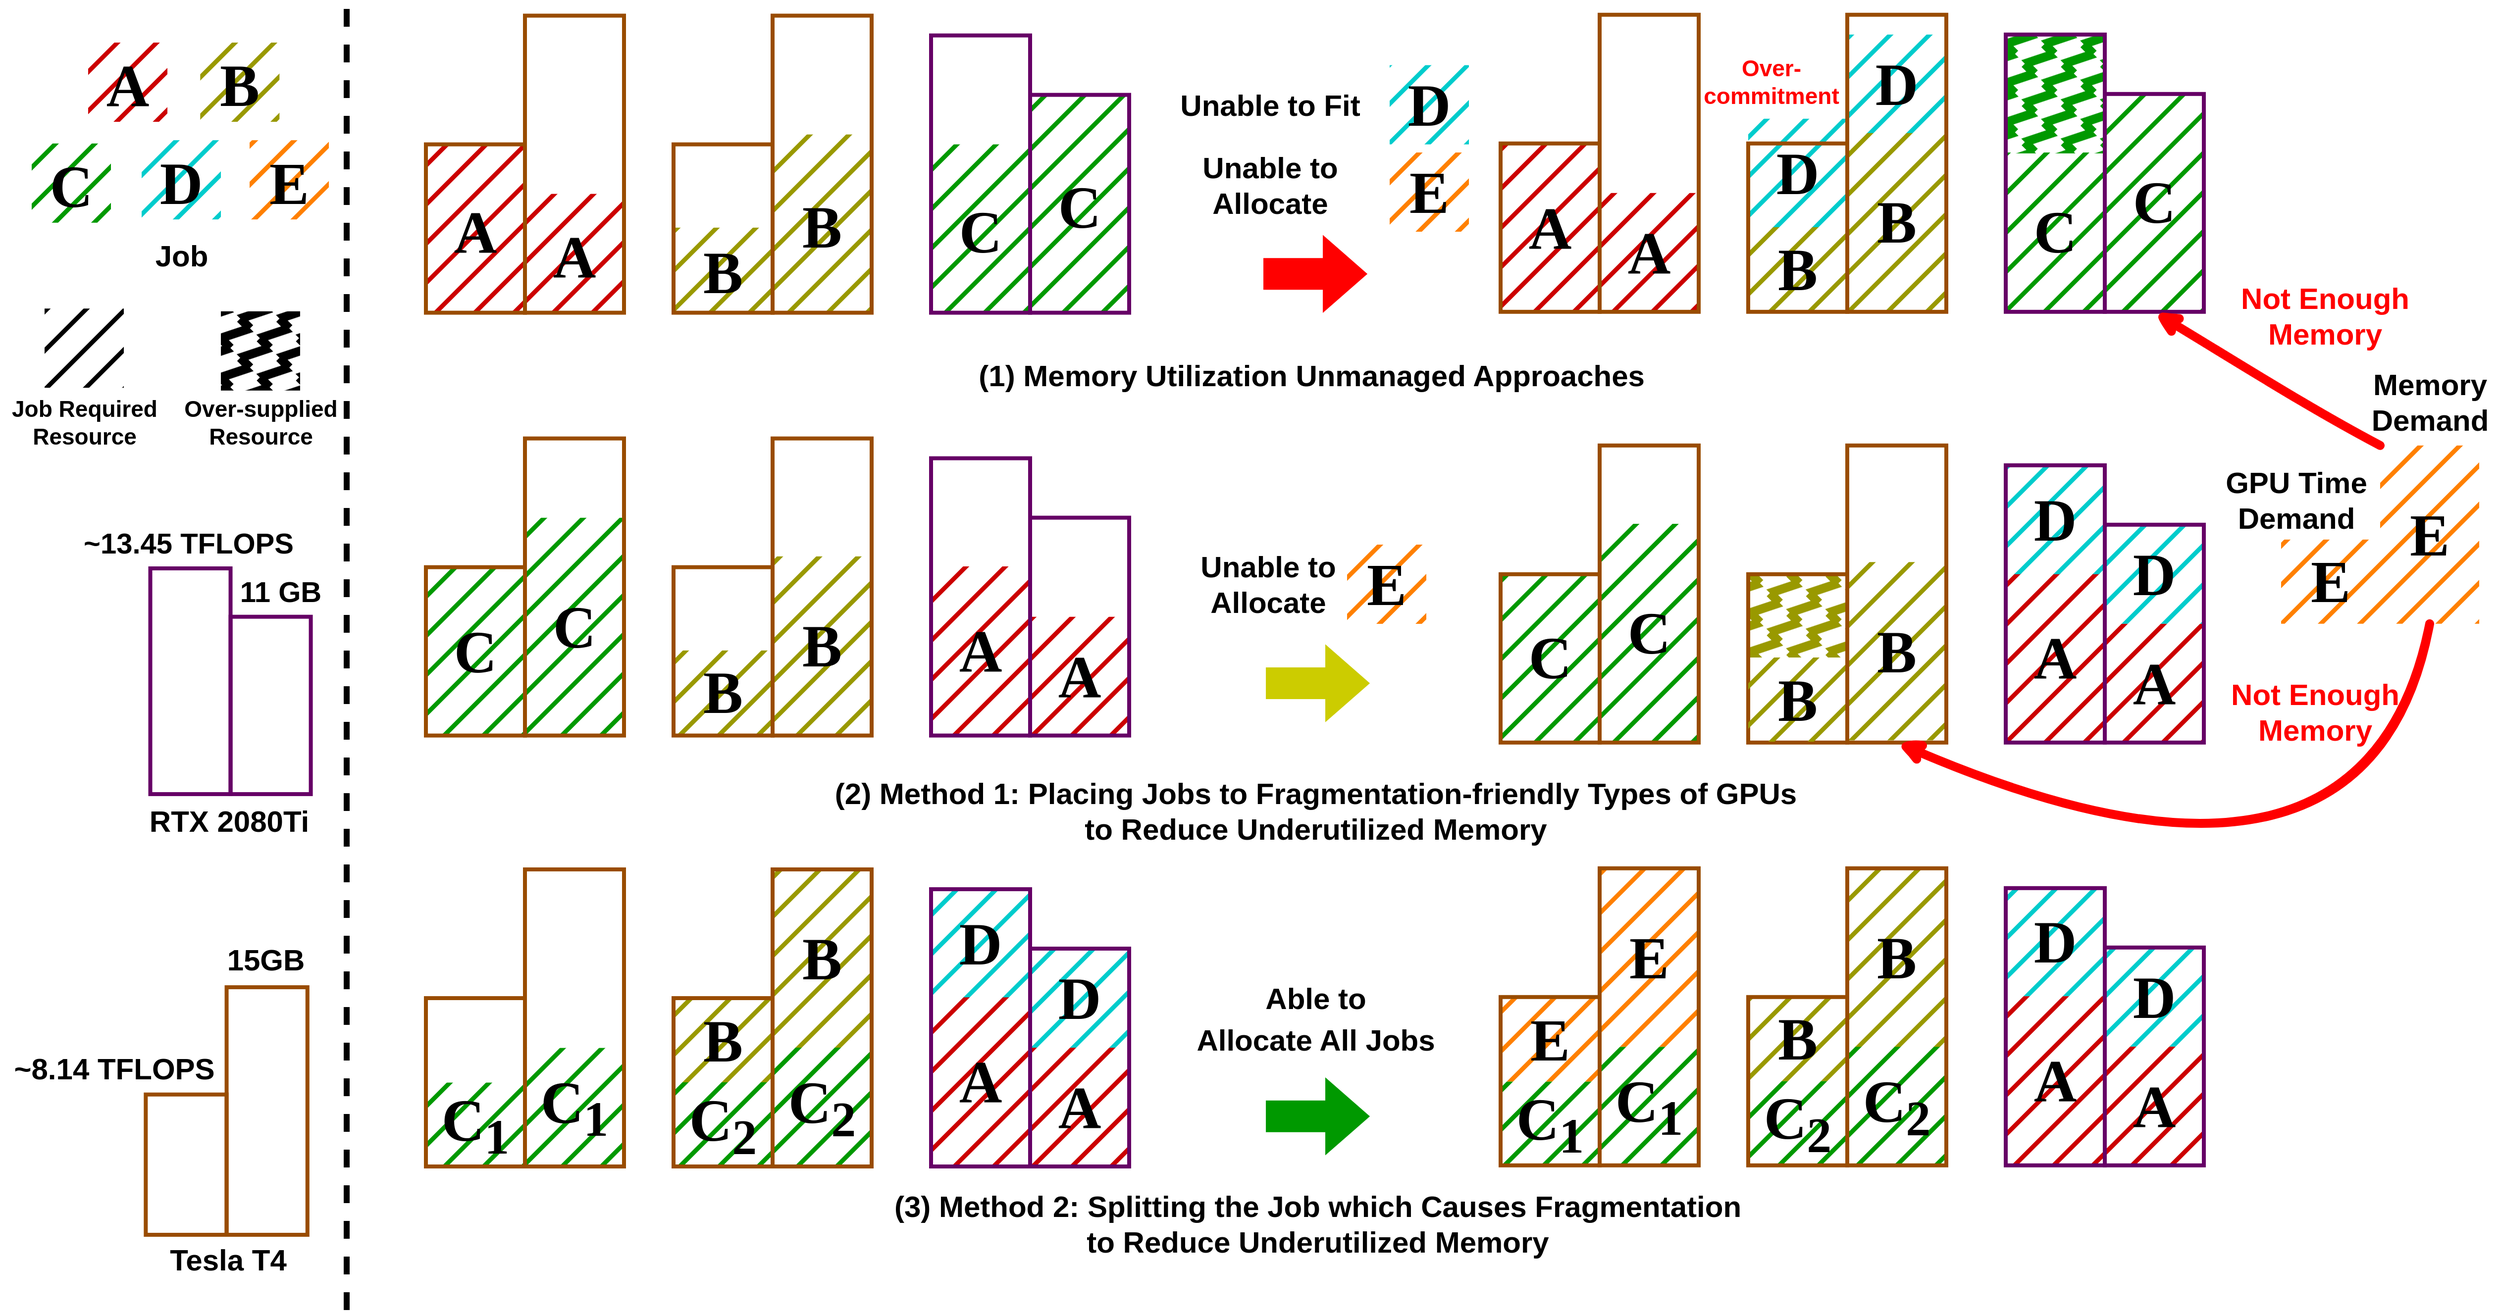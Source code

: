 <mxfile version="20.2.3" type="device"><diagram id="jOgqkO7fsP0xOH7pFkIX" name="第 1 页"><mxGraphModel dx="17986" dy="9602" grid="1" gridSize="10" guides="1" tooltips="1" connect="1" arrows="1" fold="1" page="1" pageScale="1" pageWidth="827" pageHeight="1169" math="0" shadow="0"><root><mxCell id="0"/><mxCell id="1" parent="0"/><mxCell id="SU1Y-uPX_9rl5_dUgkE4-31" value="C" style="rounded=0;whiteSpace=wrap;html=1;strokeWidth=3;fillColor=#009900;fontColor=#000000;strokeColor=none;fillStyle=hatch;container=0;fontStyle=1;fontFamily=Arail;fontSize=60;" parent="1" vertex="1"><mxGeometry x="4163" y="-50" width="100" height="160.9" as="geometry"/></mxCell><mxCell id="SU1Y-uPX_9rl5_dUgkE4-105" value="&lt;font style=&quot;font-size: 60px;&quot;&gt;D&lt;/font&gt;" style="rounded=0;whiteSpace=wrap;html=1;strokeWidth=3;fillColor=#00CCCC;fontColor=#000000;strokeColor=none;fillStyle=hatch;container=0;fontStyle=1;fontFamily=Arail;fontSize=60;" parent="1" vertex="1"><mxGeometry x="4003" y="-169.1" width="100" height="100" as="geometry"/></mxCell><mxCell id="SU1Y-uPX_9rl5_dUgkE4-106" value="&lt;font style=&quot;font-size: 60px;&quot;&gt;D&lt;/font&gt;" style="rounded=0;whiteSpace=wrap;html=1;strokeWidth=3;fillColor=#00CCCC;fontColor=#000000;strokeColor=none;fillStyle=hatch;container=0;fontStyle=1;fontFamily=Arail;fontSize=60;" parent="1" vertex="1"><mxGeometry x="3903" y="-84.1" width="100" height="110" as="geometry"/></mxCell><mxCell id="2CZDxnQ_2A4NidCcXVBl-158" value="" style="rounded=0;whiteSpace=wrap;html=1;strokeWidth=3;fillColor=#999900;fontColor=#000000;strokeColor=none;fillStyle=zigzag-line;container=0;fontStyle=1;fontFamily=Arail;fontSize=60;" vertex="1" parent="1"><mxGeometry x="3903" y="375" width="100" height="85" as="geometry"/></mxCell><mxCell id="SU1Y-uPX_9rl5_dUgkE4-62" value="" style="rounded=0;whiteSpace=wrap;html=1;strokeWidth=4;fillColor=none;fillStyle=zigzag-line;strokeColor=#994C00;" parent="1" vertex="1"><mxGeometry x="3903" y="375.9" width="100" height="170" as="geometry"/></mxCell><mxCell id="2CZDxnQ_2A4NidCcXVBl-157" value="" style="rounded=0;whiteSpace=wrap;html=1;strokeWidth=3;fillColor=#009900;fontColor=#000000;strokeColor=none;fillStyle=zigzag-line;container=0;fontStyle=1;fontFamily=Arail;fontSize=60;" vertex="1" parent="1"><mxGeometry x="4163" y="-169.1" width="100" height="120" as="geometry"/></mxCell><mxCell id="SU1Y-uPX_9rl5_dUgkE4-72" value="" style="rounded=0;whiteSpace=wrap;html=1;strokeWidth=4;fillColor=none;strokeColor=#660066;" parent="1" vertex="1"><mxGeometry x="4163" y="-169.1" width="100" height="280" as="geometry"/></mxCell><mxCell id="SU1Y-uPX_9rl5_dUgkE4-34" value="A" style="rounded=0;whiteSpace=wrap;html=1;strokeWidth=3;fillColor=#CC0000;fontColor=#000000;strokeColor=none;fillStyle=hatch;container=0;fontStyle=1;fontFamily=Arail;fontSize=60;" parent="1" vertex="1"><mxGeometry x="4163" y="375.1" width="100" height="170" as="geometry"/></mxCell><mxCell id="SU1Y-uPX_9rl5_dUgkE4-27" value="D" style="rounded=0;whiteSpace=wrap;html=1;strokeWidth=3;fillColor=#00CCCC;fontColor=#000000;strokeColor=none;fillStyle=hatch;container=0;fontStyle=1;fontFamily=Arail;fontSize=60;" parent="1" vertex="1"><mxGeometry x="4163" y="265.9" width="100" height="110" as="geometry"/></mxCell><mxCell id="SU1Y-uPX_9rl5_dUgkE4-203" value="C&lt;sub&gt;2&lt;/sub&gt;" style="rounded=0;whiteSpace=wrap;html=1;strokeWidth=3;fillColor=#009900;fontColor=#000000;strokeColor=none;fillStyle=hatch;container=0;fontStyle=1;fontFamily=Arail;fontSize=60;" parent="1" vertex="1"><mxGeometry x="4003" y="852.9" width="100" height="120" as="geometry"/></mxCell><mxCell id="SU1Y-uPX_9rl5_dUgkE4-151" value="E" style="rounded=0;whiteSpace=wrap;html=1;strokeWidth=3;fillColor=#FF8000;fontColor=#000000;strokeColor=none;fillStyle=hatch;container=0;fontStyle=1;fontFamily=Arail;fontSize=60;" parent="1" vertex="1"><mxGeometry x="3753" y="673.2" width="100" height="180" as="geometry"/></mxCell><mxCell id="SU1Y-uPX_9rl5_dUgkE4-200" value="C&lt;sub&gt;1&lt;/sub&gt;" style="rounded=0;whiteSpace=wrap;html=1;strokeWidth=3;fillColor=#009900;fontColor=#000000;strokeColor=none;fillStyle=hatch;container=0;fontStyle=1;fontFamily=Arail;fontSize=60;" parent="1" vertex="1"><mxGeometry x="3753" y="853.2" width="100" height="120" as="geometry"/></mxCell><mxCell id="SU1Y-uPX_9rl5_dUgkE4-199" value="C&lt;sub&gt;1&lt;/sub&gt;" style="rounded=0;whiteSpace=wrap;html=1;strokeWidth=3;fillColor=#009900;fontColor=#000000;strokeColor=none;fillStyle=hatch;container=0;fontStyle=1;fontFamily=Arail;fontSize=60;" parent="1" vertex="1"><mxGeometry x="3653" y="888.2" width="100" height="85" as="geometry"/></mxCell><mxCell id="SU1Y-uPX_9rl5_dUgkE4-150" value="E" style="rounded=0;whiteSpace=wrap;html=1;strokeWidth=3;fillColor=#FF8000;fontColor=#000000;strokeColor=none;fillStyle=hatch;container=0;fontStyle=1;fontFamily=Arail;fontSize=60;" parent="1" vertex="1"><mxGeometry x="3652.5" y="803.2" width="100" height="85" as="geometry"/></mxCell><mxCell id="SU1Y-uPX_9rl5_dUgkE4-208" value="" style="rounded=0;whiteSpace=wrap;html=1;strokeWidth=4;fillColor=none;fillStyle=zigzag-line;strokeColor=#994C00;" parent="1" vertex="1"><mxGeometry x="3653" y="802.9" width="100" height="170" as="geometry"/></mxCell><mxCell id="SU1Y-uPX_9rl5_dUgkE4-207" value="" style="rounded=0;whiteSpace=wrap;html=1;strokeWidth=4;fillColor=none;fillStyle=zigzag-line;strokeColor=#994C00;" parent="1" vertex="1"><mxGeometry x="3753" y="672.9" width="100" height="300" as="geometry"/></mxCell><mxCell id="SU1Y-uPX_9rl5_dUgkE4-60" value="" style="rounded=0;whiteSpace=wrap;html=1;strokeWidth=4;fillColor=none;strokeColor=#660066;" parent="1" vertex="1"><mxGeometry x="4163" y="265.9" width="100" height="280" as="geometry"/></mxCell><mxCell id="SU1Y-uPX_9rl5_dUgkE4-201" value="B" style="rounded=0;whiteSpace=wrap;html=1;strokeWidth=3;fillColor=#999900;fontColor=#000000;strokeColor=none;fillStyle=hatch;container=0;fontStyle=1;fontFamily=Arail;fontSize=60;" parent="1" vertex="1"><mxGeometry x="4003" y="673.2" width="100" height="180" as="geometry"/></mxCell><mxCell id="SU1Y-uPX_9rl5_dUgkE4-205" value="" style="rounded=0;whiteSpace=wrap;html=1;strokeWidth=4;fillColor=none;fillStyle=zigzag-line;strokeColor=#994C00;" parent="1" vertex="1"><mxGeometry x="4003" y="672.9" width="100" height="300" as="geometry"/></mxCell><mxCell id="SU1Y-uPX_9rl5_dUgkE4-51" value="A" style="rounded=0;whiteSpace=wrap;html=1;strokeWidth=3;fillColor=#CC0000;fontColor=#000000;strokeColor=none;fillStyle=hatch;container=0;fontStyle=1;fontFamily=Arail;fontSize=60;" parent="1" vertex="1"><mxGeometry x="3753" y="-9.1" width="100" height="120" as="geometry"/></mxCell><mxCell id="SU1Y-uPX_9rl5_dUgkE4-25" value="B" style="rounded=0;whiteSpace=wrap;html=1;strokeWidth=3;fillColor=#999900;fontColor=#000000;strokeColor=none;fillStyle=hatch;container=0;fontStyle=1;fontFamily=Arail;fontSize=60;" parent="1" vertex="1"><mxGeometry x="3903" y="25.4" width="100" height="85" as="geometry"/></mxCell><mxCell id="SU1Y-uPX_9rl5_dUgkE4-180" value="D" style="rounded=0;whiteSpace=wrap;html=1;strokeWidth=3;fillColor=#00CCCC;fontColor=#000000;strokeColor=none;fillStyle=hatch;container=0;fontStyle=1;fontFamily=Arail;fontSize=60;" parent="1" vertex="1"><mxGeometry x="4263" y="325.9" width="100" height="100" as="geometry"/></mxCell><mxCell id="SU1Y-uPX_9rl5_dUgkE4-35" value="A" style="rounded=0;whiteSpace=wrap;html=1;strokeWidth=3;fillColor=#CC0000;fontColor=#000000;strokeColor=none;fillStyle=hatch;container=0;fontStyle=1;fontFamily=Arail;fontSize=60;" parent="1" vertex="1"><mxGeometry x="4263" y="426.0" width="100" height="120" as="geometry"/></mxCell><mxCell id="SU1Y-uPX_9rl5_dUgkE4-48" value="C" style="rounded=0;whiteSpace=wrap;html=1;strokeWidth=3;fillColor=#009900;fontColor=#000000;strokeColor=none;fillStyle=hatch;container=0;fontStyle=1;fontFamily=Arail;fontSize=60;" parent="1" vertex="1"><mxGeometry x="2668" y="318.9" width="100" height="220" as="geometry"/></mxCell><mxCell id="SU1Y-uPX_9rl5_dUgkE4-49" value="C" style="rounded=0;whiteSpace=wrap;html=1;strokeWidth=3;fillColor=#009900;fontColor=#000000;strokeColor=none;fillStyle=hatch;container=0;fontStyle=1;fontFamily=Arail;fontSize=60;" parent="1" vertex="1"><mxGeometry x="2568" y="368.9" width="100" height="170" as="geometry"/></mxCell><mxCell id="SU1Y-uPX_9rl5_dUgkE4-216" value="D" style="rounded=0;whiteSpace=wrap;html=1;strokeWidth=3;fillColor=#00CCCC;fontColor=#000000;strokeColor=none;fillStyle=hatch;container=0;fontStyle=1;fontFamily=Arail;fontSize=60;" parent="1" vertex="1"><mxGeometry x="3178" y="754.3" width="100" height="100" as="geometry"/></mxCell><mxCell id="SU1Y-uPX_9rl5_dUgkE4-215" value="D" style="rounded=0;whiteSpace=wrap;html=1;strokeWidth=3;fillColor=#00CCCC;fontColor=#000000;strokeColor=none;fillStyle=hatch;container=0;fontStyle=1;fontFamily=Arail;fontSize=60;" parent="1" vertex="1"><mxGeometry x="3078" y="694.0" width="100" height="110" as="geometry"/></mxCell><mxCell id="SU1Y-uPX_9rl5_dUgkE4-188" value="A" style="rounded=0;whiteSpace=wrap;html=1;strokeWidth=3;fillColor=#CC0000;fontColor=#000000;strokeColor=none;fillStyle=hatch;container=0;fontStyle=1;fontFamily=Arail;fontSize=60;" parent="1" vertex="1"><mxGeometry x="3078" y="803.2" width="100" height="170" as="geometry"/></mxCell><mxCell id="SU1Y-uPX_9rl5_dUgkE4-189" value="A" style="rounded=0;whiteSpace=wrap;html=1;strokeWidth=3;fillColor=#CC0000;fontColor=#000000;strokeColor=none;fillStyle=hatch;container=0;fontStyle=1;fontFamily=Arail;fontSize=60;" parent="1" vertex="1"><mxGeometry x="3178" y="854.1" width="100" height="120" as="geometry"/></mxCell><mxCell id="SU1Y-uPX_9rl5_dUgkE4-217" value="D" style="rounded=0;whiteSpace=wrap;html=1;strokeWidth=3;fillColor=#00CCCC;fontColor=#000000;strokeColor=none;fillStyle=hatch;container=0;fontStyle=1;fontFamily=Arail;fontSize=60;" parent="1" vertex="1"><mxGeometry x="4163" y="692.1" width="100" height="110" as="geometry"/></mxCell><mxCell id="SU1Y-uPX_9rl5_dUgkE4-218" value="D" style="rounded=0;whiteSpace=wrap;html=1;strokeWidth=3;fillColor=#00CCCC;fontColor=#000000;strokeColor=none;fillStyle=hatch;container=0;fontStyle=1;fontFamily=Arail;fontSize=60;" parent="1" vertex="1"><mxGeometry x="4263" y="752.9" width="100" height="100" as="geometry"/></mxCell><mxCell id="SU1Y-uPX_9rl5_dUgkE4-193" value="" style="rounded=0;whiteSpace=wrap;html=1;strokeWidth=4;fillColor=none;strokeColor=#660066;" parent="1" vertex="1"><mxGeometry x="3178" y="754.0" width="100" height="220" as="geometry"/></mxCell><mxCell id="SU1Y-uPX_9rl5_dUgkE4-194" value="" style="rounded=0;whiteSpace=wrap;html=1;strokeWidth=4;fillColor=none;strokeColor=#660066;" parent="1" vertex="1"><mxGeometry x="3078" y="694.0" width="100" height="280" as="geometry"/></mxCell><mxCell id="SU1Y-uPX_9rl5_dUgkE4-59" value="" style="rounded=0;whiteSpace=wrap;html=1;strokeWidth=4;fillColor=none;strokeColor=#660066;" parent="1" vertex="1"><mxGeometry x="4263" y="325.9" width="100" height="220" as="geometry"/></mxCell><mxCell id="SU1Y-uPX_9rl5_dUgkE4-202" value="B" style="rounded=0;whiteSpace=wrap;html=1;strokeWidth=3;fillColor=#999900;fontColor=#000000;strokeColor=none;fillStyle=hatch;container=0;fontStyle=1;fontFamily=Arail;fontSize=60;" parent="1" vertex="1"><mxGeometry x="3903" y="802.9" width="100" height="85" as="geometry"/></mxCell><mxCell id="SU1Y-uPX_9rl5_dUgkE4-204" value="C&lt;sub&gt;2&lt;/sub&gt;" style="rounded=0;whiteSpace=wrap;html=1;strokeWidth=3;fillColor=#009900;fontColor=#000000;strokeColor=none;fillStyle=hatch;container=0;fontStyle=1;fontFamily=Arail;fontSize=60;" parent="1" vertex="1"><mxGeometry x="3903" y="887.9" width="100" height="85" as="geometry"/></mxCell><mxCell id="SU1Y-uPX_9rl5_dUgkE4-206" value="" style="rounded=0;whiteSpace=wrap;html=1;strokeWidth=4;fillColor=none;fillStyle=zigzag-line;strokeColor=#994C00;" parent="1" vertex="1"><mxGeometry x="3903" y="802.9" width="100" height="170" as="geometry"/></mxCell><mxCell id="SU1Y-uPX_9rl5_dUgkE4-187" value="B" style="rounded=0;whiteSpace=wrap;html=1;strokeWidth=3;fillColor=#999900;fontColor=#000000;strokeColor=none;fillStyle=hatch;container=0;fontStyle=1;fontFamily=Arail;fontSize=60;" parent="1" vertex="1"><mxGeometry x="2918" y="674.3" width="100" height="180" as="geometry"/></mxCell><mxCell id="SU1Y-uPX_9rl5_dUgkE4-190" value="B" style="rounded=0;whiteSpace=wrap;html=1;strokeWidth=3;fillColor=#999900;fontColor=#000000;strokeColor=none;fillStyle=hatch;container=0;fontStyle=1;fontFamily=Arail;fontSize=60;" parent="1" vertex="1"><mxGeometry x="2818" y="804.0" width="100" height="85" as="geometry"/></mxCell><mxCell id="SU1Y-uPX_9rl5_dUgkE4-197" value="C&lt;sub&gt;2&lt;/sub&gt;" style="rounded=0;whiteSpace=wrap;html=1;strokeWidth=3;fillColor=#009900;fontColor=#000000;strokeColor=none;fillStyle=hatch;container=0;fontStyle=1;fontFamily=Arail;fontSize=60;" parent="1" vertex="1"><mxGeometry x="2918" y="854.0" width="100" height="120" as="geometry"/></mxCell><mxCell id="SU1Y-uPX_9rl5_dUgkE4-198" value="C&lt;sub&gt;2&lt;/sub&gt;" style="rounded=0;whiteSpace=wrap;html=1;strokeWidth=3;fillColor=#009900;fontColor=#000000;strokeColor=none;fillStyle=hatch;container=0;fontStyle=1;fontFamily=Arail;fontSize=60;" parent="1" vertex="1"><mxGeometry x="2818" y="889" width="100" height="85" as="geometry"/></mxCell><mxCell id="SU1Y-uPX_9rl5_dUgkE4-195" value="" style="rounded=0;whiteSpace=wrap;html=1;strokeWidth=4;fillColor=none;fillStyle=zigzag-line;strokeColor=#994C00;" parent="1" vertex="1"><mxGeometry x="2918" y="674.0" width="100" height="300" as="geometry"/></mxCell><mxCell id="SU1Y-uPX_9rl5_dUgkE4-196" value="" style="rounded=0;whiteSpace=wrap;html=1;strokeWidth=4;fillColor=none;fillStyle=zigzag-line;strokeColor=#994C00;" parent="1" vertex="1"><mxGeometry x="2818" y="804.0" width="100" height="170" as="geometry"/></mxCell><mxCell id="SU1Y-uPX_9rl5_dUgkE4-192" value="C&lt;sub&gt;1&lt;/sub&gt;" style="rounded=0;whiteSpace=wrap;html=1;strokeWidth=3;fillColor=#009900;fontColor=#000000;strokeColor=none;fillStyle=hatch;container=0;fontStyle=1;fontFamily=Arail;fontSize=60;" parent="1" vertex="1"><mxGeometry x="2568" y="889.3" width="100" height="85" as="geometry"/></mxCell><mxCell id="SU1Y-uPX_9rl5_dUgkE4-191" value="C&lt;sub&gt;1&lt;/sub&gt;" style="rounded=0;whiteSpace=wrap;html=1;strokeWidth=3;fillColor=#009900;fontColor=#000000;strokeColor=none;fillStyle=hatch;container=0;fontStyle=1;fontFamily=Arail;fontSize=60;" parent="1" vertex="1"><mxGeometry x="2668" y="854.3" width="100" height="120" as="geometry"/></mxCell><mxCell id="SU1Y-uPX_9rl5_dUgkE4-181" value="C" style="rounded=0;whiteSpace=wrap;html=1;strokeWidth=3;fillColor=#009900;fontColor=#000000;strokeColor=none;fillStyle=hatch;container=0;fontStyle=1;fontFamily=Arail;fontSize=60;" parent="1" vertex="1"><mxGeometry x="3753" y="325.0" width="100" height="220" as="geometry"/></mxCell><mxCell id="SU1Y-uPX_9rl5_dUgkE4-182" value="C" style="rounded=0;whiteSpace=wrap;html=1;strokeWidth=3;fillColor=#009900;fontColor=#000000;strokeColor=none;fillStyle=hatch;container=0;fontStyle=1;fontFamily=Arail;fontSize=60;" parent="1" vertex="1"><mxGeometry x="3653" y="375" width="100" height="170" as="geometry"/></mxCell><mxCell id="SU1Y-uPX_9rl5_dUgkE4-63" value="" style="rounded=0;whiteSpace=wrap;html=1;strokeWidth=4;fillColor=none;fillStyle=zigzag-line;strokeColor=#994C00;" parent="1" vertex="1"><mxGeometry x="3753" y="245.9" width="100" height="300" as="geometry"/></mxCell><mxCell id="SU1Y-uPX_9rl5_dUgkE4-64" value="" style="rounded=0;whiteSpace=wrap;html=1;strokeWidth=4;fillColor=none;fillStyle=zigzag-line;strokeColor=#994C00;" parent="1" vertex="1"><mxGeometry x="3653" y="375.9" width="100" height="170" as="geometry"/></mxCell><mxCell id="SU1Y-uPX_9rl5_dUgkE4-69" value="" style="rounded=0;whiteSpace=wrap;html=1;strokeWidth=4;fillColor=none;fillStyle=zigzag-line;strokeColor=#994C00;" parent="1" vertex="1"><mxGeometry x="2668" y="238.8" width="100" height="300" as="geometry"/></mxCell><mxCell id="SU1Y-uPX_9rl5_dUgkE4-70" value="" style="rounded=0;whiteSpace=wrap;html=1;strokeWidth=4;fillColor=none;fillStyle=zigzag-line;strokeColor=#994C00;" parent="1" vertex="1"><mxGeometry x="2568" y="368.8" width="100" height="170" as="geometry"/></mxCell><mxCell id="SU1Y-uPX_9rl5_dUgkE4-74" value="" style="rounded=0;whiteSpace=wrap;html=1;strokeWidth=4;fillColor=none;fillStyle=zigzag-line;strokeColor=#994C00;" parent="1" vertex="1"><mxGeometry x="3753" y="-189.1" width="100" height="300" as="geometry"/></mxCell><mxCell id="SU1Y-uPX_9rl5_dUgkE4-28" value="" style="rounded=0;whiteSpace=wrap;html=1;strokeWidth=4;fillColor=none;fillStyle=zigzag-line;strokeColor=#994C00;" parent="1" vertex="1"><mxGeometry x="3903" y="-59.1" width="100" height="170" as="geometry"/></mxCell><mxCell id="SU1Y-uPX_9rl5_dUgkE4-30" value="C" style="rounded=0;whiteSpace=wrap;html=1;strokeWidth=3;fillColor=#009900;fontColor=#000000;strokeColor=none;fillStyle=hatch;container=0;fontStyle=1;fontFamily=Arail;fontSize=60;" parent="1" vertex="1"><mxGeometry x="4263" y="-110" width="100" height="220.5" as="geometry"/></mxCell><mxCell id="SU1Y-uPX_9rl5_dUgkE4-76" value="&lt;font style=&quot;font-size: 60px;&quot;&gt;C&lt;/font&gt;" style="rounded=0;whiteSpace=wrap;html=1;strokeWidth=3;fillColor=#009900;fontColor=#000000;strokeColor=none;fillStyle=hatch;container=0;fontStyle=1;fontFamily=Arail;fontSize=70;" parent="1" vertex="1"><mxGeometry x="3178" y="-108.2" width="100" height="220" as="geometry"/></mxCell><mxCell id="SU1Y-uPX_9rl5_dUgkE4-77" value="&lt;font style=&quot;font-size: 60px;&quot;&gt;C&lt;/font&gt;" style="rounded=0;whiteSpace=wrap;html=1;strokeWidth=3;fillColor=#009900;fontColor=#000000;strokeColor=none;fillStyle=hatch;container=0;fontStyle=1;fontFamily=Arail;fontSize=70;" parent="1" vertex="1"><mxGeometry x="3078" y="-58.2" width="100" height="170" as="geometry"/></mxCell><mxCell id="SU1Y-uPX_9rl5_dUgkE4-78" value="" style="rounded=0;whiteSpace=wrap;html=1;strokeWidth=4;fillColor=none;strokeColor=#660066;" parent="1" vertex="1"><mxGeometry x="3178" y="-108.2" width="100" height="220" as="geometry"/></mxCell><mxCell id="SU1Y-uPX_9rl5_dUgkE4-79" value="" style="rounded=0;whiteSpace=wrap;html=1;strokeWidth=4;fillColor=none;strokeColor=#660066;" parent="1" vertex="1"><mxGeometry x="3078" y="-168.2" width="100" height="280" as="geometry"/></mxCell><mxCell id="SU1Y-uPX_9rl5_dUgkE4-71" value="" style="rounded=0;whiteSpace=wrap;html=1;strokeWidth=4;fillColor=none;strokeColor=#660066;" parent="1" vertex="1"><mxGeometry x="4263" y="-109.1" width="100" height="220" as="geometry"/></mxCell><mxCell id="SU1Y-uPX_9rl5_dUgkE4-23" value="&lt;font style=&quot;font-size: 60px;&quot;&gt;A&lt;/font&gt;" style="rounded=0;whiteSpace=wrap;html=1;strokeWidth=3;fillColor=#CC0000;fontColor=#000000;strokeColor=none;fillStyle=hatch;container=0;fontStyle=1;fontFamily=Arail;fontSize=70;" parent="1" vertex="1"><mxGeometry x="2668" y="-8.2" width="100" height="120" as="geometry"/></mxCell><mxCell id="SU1Y-uPX_9rl5_dUgkE4-24" value="" style="rounded=0;whiteSpace=wrap;html=1;strokeWidth=4;fillColor=none;fillStyle=zigzag-line;strokeColor=#994C00;" parent="1" vertex="1"><mxGeometry x="2668" y="-188.2" width="100" height="300" as="geometry"/></mxCell><mxCell id="SU1Y-uPX_9rl5_dUgkE4-26" value="B" style="rounded=0;whiteSpace=wrap;html=1;strokeWidth=3;fillColor=#999900;fontColor=#000000;strokeColor=none;fillStyle=hatch;container=0;fontStyle=1;fontFamily=Arail;fontSize=60;" parent="1" vertex="1"><mxGeometry x="4003" y="-69.6" width="100" height="180" as="geometry"/></mxCell><mxCell id="SU1Y-uPX_9rl5_dUgkE4-29" value="" style="rounded=0;whiteSpace=wrap;html=1;strokeWidth=4;fillColor=none;fillStyle=zigzag-line;strokeColor=#994C00;" parent="1" vertex="1"><mxGeometry x="4003" y="-189.1" width="100" height="300" as="geometry"/></mxCell><mxCell id="SU1Y-uPX_9rl5_dUgkE4-36" value="B" style="rounded=0;whiteSpace=wrap;html=1;strokeWidth=3;fillColor=#999900;fontColor=#000000;strokeColor=none;fillStyle=hatch;container=0;fontStyle=1;fontFamily=Arail;fontSize=60;" parent="1" vertex="1"><mxGeometry x="3903" y="460" width="100" height="85" as="geometry"/></mxCell><mxCell id="SU1Y-uPX_9rl5_dUgkE4-37" value="B" style="rounded=0;whiteSpace=wrap;html=1;strokeWidth=3;fillColor=#999900;fontColor=#000000;strokeColor=none;fillStyle=hatch;container=0;fontStyle=1;fontFamily=Arail;fontSize=60;" parent="1" vertex="1"><mxGeometry x="4003" y="363.64" width="100" height="180" as="geometry"/></mxCell><mxCell id="SU1Y-uPX_9rl5_dUgkE4-44" value="B" style="rounded=0;whiteSpace=wrap;html=1;strokeWidth=3;fillColor=#999900;fontColor=#000000;strokeColor=none;fillStyle=hatch;container=0;fontStyle=1;fontFamily=Arail;fontSize=60;" parent="1" vertex="1"><mxGeometry x="2918" y="357.9" width="100" height="180" as="geometry"/></mxCell><mxCell id="SU1Y-uPX_9rl5_dUgkE4-45" value="A" style="rounded=0;whiteSpace=wrap;html=1;strokeWidth=3;fillColor=#CC0000;fontColor=#000000;strokeColor=none;fillStyle=hatch;container=0;fontStyle=1;fontFamily=Arail;fontSize=60;" parent="1" vertex="1"><mxGeometry x="3078" y="368.0" width="100" height="170" as="geometry"/></mxCell><mxCell id="SU1Y-uPX_9rl5_dUgkE4-46" value="A" style="rounded=0;whiteSpace=wrap;html=1;strokeWidth=3;fillColor=#CC0000;fontColor=#000000;strokeColor=none;fillStyle=hatch;container=0;fontStyle=1;fontFamily=Arail;fontSize=60;" parent="1" vertex="1"><mxGeometry x="3178" y="418.9" width="100" height="120" as="geometry"/></mxCell><mxCell id="SU1Y-uPX_9rl5_dUgkE4-47" value="B" style="rounded=0;whiteSpace=wrap;html=1;strokeWidth=3;fillColor=#999900;fontColor=#000000;strokeColor=none;fillStyle=hatch;container=0;fontStyle=1;fontFamily=Arail;fontSize=60;" parent="1" vertex="1"><mxGeometry x="2818" y="452.9" width="100" height="85" as="geometry"/></mxCell><mxCell id="SU1Y-uPX_9rl5_dUgkE4-52" value="A" style="rounded=0;whiteSpace=wrap;html=1;strokeWidth=3;fillColor=#CC0000;fontColor=#000000;strokeColor=none;fillStyle=hatch;container=0;fontStyle=1;fontFamily=Arail;fontSize=60;" parent="1" vertex="1"><mxGeometry x="3653" y="-59.1" width="100" height="170" as="geometry"/></mxCell><mxCell id="SU1Y-uPX_9rl5_dUgkE4-53" value="&lt;font style=&quot;font-size: 60px;&quot;&gt;B&lt;/font&gt;" style="rounded=0;whiteSpace=wrap;html=1;strokeWidth=3;fillColor=#999900;fontColor=#000000;strokeColor=none;fillStyle=hatch;container=0;fontStyle=1;fontFamily=Arail;fontSize=70;" parent="1" vertex="1"><mxGeometry x="2918" y="-68.2" width="100" height="180" as="geometry"/></mxCell><mxCell id="SU1Y-uPX_9rl5_dUgkE4-54" value="" style="rounded=0;whiteSpace=wrap;html=1;strokeWidth=4;fillColor=none;fillStyle=zigzag-line;strokeColor=#994C00;" parent="1" vertex="1"><mxGeometry x="2918" y="-188.2" width="100" height="300" as="geometry"/></mxCell><mxCell id="SU1Y-uPX_9rl5_dUgkE4-61" value="" style="rounded=0;whiteSpace=wrap;html=1;strokeWidth=4;fillColor=none;fillStyle=zigzag-line;strokeColor=#994C00;" parent="1" vertex="1"><mxGeometry x="4003" y="245.9" width="100" height="300" as="geometry"/></mxCell><mxCell id="SU1Y-uPX_9rl5_dUgkE4-65" value="" style="rounded=0;whiteSpace=wrap;html=1;strokeWidth=4;fillColor=none;strokeColor=#660066;" parent="1" vertex="1"><mxGeometry x="3178" y="318.8" width="100" height="220" as="geometry"/></mxCell><mxCell id="SU1Y-uPX_9rl5_dUgkE4-66" value="" style="rounded=0;whiteSpace=wrap;html=1;strokeWidth=4;fillColor=none;strokeColor=#660066;" parent="1" vertex="1"><mxGeometry x="3078" y="258.8" width="100" height="280" as="geometry"/></mxCell><mxCell id="SU1Y-uPX_9rl5_dUgkE4-67" value="" style="rounded=0;whiteSpace=wrap;html=1;strokeWidth=4;fillColor=none;fillStyle=zigzag-line;strokeColor=#994C00;" parent="1" vertex="1"><mxGeometry x="2918" y="238.8" width="100" height="300" as="geometry"/></mxCell><mxCell id="SU1Y-uPX_9rl5_dUgkE4-68" value="" style="rounded=0;whiteSpace=wrap;html=1;strokeWidth=4;fillColor=none;fillStyle=zigzag-line;strokeColor=#994C00;" parent="1" vertex="1"><mxGeometry x="2818" y="368.8" width="100" height="170" as="geometry"/></mxCell><mxCell id="SU1Y-uPX_9rl5_dUgkE4-73" value="" style="rounded=0;whiteSpace=wrap;html=1;strokeWidth=4;fillColor=none;fillStyle=zigzag-line;strokeColor=#994C00;" parent="1" vertex="1"><mxGeometry x="3653" y="-59.1" width="100" height="170" as="geometry"/></mxCell><mxCell id="SU1Y-uPX_9rl5_dUgkE4-75" value="&lt;font style=&quot;font-size: 60px;&quot;&gt;B&lt;/font&gt;" style="rounded=0;whiteSpace=wrap;html=1;strokeWidth=3;fillColor=#999900;fontColor=#000000;strokeColor=none;fillStyle=hatch;container=0;fontStyle=1;fontFamily=Arail;fontSize=70;" parent="1" vertex="1"><mxGeometry x="2818" y="25.9" width="100" height="85" as="geometry"/></mxCell><mxCell id="SU1Y-uPX_9rl5_dUgkE4-80" value="" style="rounded=0;whiteSpace=wrap;html=1;strokeWidth=4;fillColor=none;fillStyle=zigzag-line;strokeColor=#994C00;" parent="1" vertex="1"><mxGeometry x="2818" y="-58.2" width="100" height="170" as="geometry"/></mxCell><mxCell id="SU1Y-uPX_9rl5_dUgkE4-81" value="&lt;font style=&quot;font-size: 60px;&quot;&gt;A&lt;/font&gt;" style="rounded=0;whiteSpace=wrap;html=1;strokeWidth=3;fillColor=#CC0000;fontColor=#000000;strokeColor=none;fillStyle=hatch;container=0;fontStyle=1;fontFamily=Arail;fontSize=70;" parent="1" vertex="1"><mxGeometry x="2568" y="-58.2" width="100" height="170" as="geometry"/></mxCell><mxCell id="SU1Y-uPX_9rl5_dUgkE4-82" value="" style="rounded=0;whiteSpace=wrap;html=1;strokeWidth=4;fillColor=none;fillStyle=zigzag-line;strokeColor=#994C00;" parent="1" vertex="1"><mxGeometry x="2568" y="-58.2" width="100" height="170" as="geometry"/></mxCell><mxCell id="SU1Y-uPX_9rl5_dUgkE4-83" value="&lt;font style=&quot;font-size: 60px;&quot;&gt;B&lt;/font&gt;" style="rounded=0;whiteSpace=wrap;html=1;strokeWidth=3;fillColor=#999900;fontColor=#000000;strokeColor=none;fillStyle=hatch;container=0;fontStyle=1;fontFamily=Arail;fontSize=70;" parent="1" vertex="1"><mxGeometry x="2340.16" y="-161.0" width="80" height="80" as="geometry"/></mxCell><mxCell id="SU1Y-uPX_9rl5_dUgkE4-84" value="" style="endArrow=none;dashed=1;html=1;rounded=0;fontSize=70;strokeColor=#000000;strokeWidth=6;" parent="1" edge="1"><mxGeometry width="50" height="50" relative="1" as="geometry"><mxPoint x="2488" y="1119" as="sourcePoint"/><mxPoint x="2488" y="-201" as="targetPoint"/></mxGeometry></mxCell><mxCell id="SU1Y-uPX_9rl5_dUgkE4-94" value="Job" style="text;html=1;align=center;verticalAlign=middle;resizable=0;points=[];autosize=1;strokeColor=none;fillColor=none;fontSize=30;fontStyle=1" parent="1" vertex="1"><mxGeometry x="2281" y="29" width="80" height="50" as="geometry"/></mxCell><mxCell id="SU1Y-uPX_9rl5_dUgkE4-95" value="&lt;font style=&quot;font-size: 30px;&quot;&gt;&lt;b style=&quot;font-size: 30px;&quot;&gt;Tesla T4&lt;/b&gt;&lt;/font&gt;" style="text;html=1;align=center;verticalAlign=middle;resizable=0;points=[];autosize=1;strokeColor=none;fillColor=none;fontSize=30;" parent="1" vertex="1"><mxGeometry x="2298.163" y="1042.963" width="140" height="50" as="geometry"/></mxCell><mxCell id="SU1Y-uPX_9rl5_dUgkE4-96" value="&lt;span style=&quot;font-size: 30px;&quot;&gt;15GB&lt;/span&gt;" style="text;html=1;align=center;verticalAlign=middle;resizable=0;points=[];autosize=1;strokeColor=none;fillColor=none;fontSize=30;fontStyle=1" parent="1" vertex="1"><mxGeometry x="2356.159" y="740" width="100" height="50" as="geometry"/></mxCell><mxCell id="SU1Y-uPX_9rl5_dUgkE4-97" value="&lt;span style=&quot;font-size: 30px;&quot;&gt;~8.14 TFLOPS&lt;/span&gt;" style="text;html=1;align=center;verticalAlign=middle;resizable=0;points=[];autosize=1;strokeColor=none;fillColor=none;fontSize=30;fontStyle=1" parent="1" vertex="1"><mxGeometry x="2138.0" y="850.001" width="230" height="50" as="geometry"/></mxCell><mxCell id="SU1Y-uPX_9rl5_dUgkE4-98" value="&lt;font style=&quot;font-size: 60px;&quot;&gt;A&lt;/font&gt;" style="rounded=0;whiteSpace=wrap;html=1;strokeWidth=3;fillColor=#CC0000;fontColor=#000000;strokeColor=none;fillStyle=hatch;container=0;fontStyle=1;fontFamily=Arail;fontSize=70;" parent="1" vertex="1"><mxGeometry x="2227" y="-161.0" width="80" height="80" as="geometry"/></mxCell><mxCell id="SU1Y-uPX_9rl5_dUgkE4-99" value="&lt;font style=&quot;font-size: 60px;&quot;&gt;D&lt;/font&gt;" style="rounded=0;whiteSpace=wrap;html=1;strokeWidth=3;fillColor=#00CCCC;fontColor=#000000;strokeColor=none;fillStyle=hatch;container=0;fontStyle=1;fontFamily=Arail;fontSize=70;" parent="1" vertex="1"><mxGeometry x="2281" y="-62.4" width="80" height="80" as="geometry"/></mxCell><mxCell id="SU1Y-uPX_9rl5_dUgkE4-100" value="" style="html=1;shadow=0;dashed=0;align=center;verticalAlign=middle;shape=mxgraph.arrows2.arrow;dy=0.6;dx=40;notch=0;sketch=0;fillStyle=solid;fontSize=28;strokeColor=#FF0000;strokeWidth=4;fillColor=#FF0000;" parent="1" vertex="1"><mxGeometry x="3415.5" y="37.6" width="100" height="70" as="geometry"/></mxCell><mxCell id="SU1Y-uPX_9rl5_dUgkE4-101" value="Unable to Fit" style="text;html=1;align=center;verticalAlign=middle;resizable=0;points=[];autosize=1;strokeColor=none;fillColor=none;fontSize=30;fontStyle=1" parent="1" vertex="1"><mxGeometry x="3315" y="-123.2" width="210" height="50" as="geometry"/></mxCell><mxCell id="SU1Y-uPX_9rl5_dUgkE4-102" value="&lt;font style=&quot;font-size: 60px;&quot;&gt;D&lt;/font&gt;" style="rounded=0;whiteSpace=wrap;html=1;strokeWidth=3;fillColor=#00CCCC;fontColor=#000000;strokeColor=none;fillStyle=hatch;container=0;fontStyle=1;fontFamily=Arail;fontSize=60;" parent="1" vertex="1"><mxGeometry x="3541" y="-138.2" width="80" height="80" as="geometry"/></mxCell><mxCell id="SU1Y-uPX_9rl5_dUgkE4-104" value="&lt;font style=&quot;font-size: 60px;&quot;&gt;C&lt;/font&gt;" style="rounded=0;whiteSpace=wrap;html=1;strokeWidth=3;fillColor=#009900;fontColor=#000000;strokeColor=none;fillStyle=hatch;container=0;fontStyle=1;fontFamily=Arail;fontSize=70;" parent="1" vertex="1"><mxGeometry x="2170" y="-59.1" width="80" height="80" as="geometry"/></mxCell><mxCell id="SU1Y-uPX_9rl5_dUgkE4-112" value="&lt;font style=&quot;font-size: 30px;&quot;&gt;(1) Memory Utilization Unmanaged Approaches&amp;nbsp;&lt;/font&gt;" style="text;html=1;align=center;verticalAlign=middle;resizable=0;points=[];autosize=1;strokeColor=none;fillColor=none;fontStyle=1;fontSize=60;" parent="1" vertex="1"><mxGeometry x="3115.5" y="120" width="700" height="90" as="geometry"/></mxCell><mxCell id="SU1Y-uPX_9rl5_dUgkE4-113" value="(2) Method 1: Placing Jobs to Fragmentation-friendly Types of GPUs&lt;br&gt;to Reduce Underutilized Memory" style="text;html=1;align=center;verticalAlign=middle;resizable=0;points=[];autosize=1;strokeColor=none;fillColor=none;fontStyle=1;fontSize=30;" parent="1" vertex="1"><mxGeometry x="2970.5" y="570.0" width="990" height="90" as="geometry"/></mxCell><mxCell id="SU1Y-uPX_9rl5_dUgkE4-117" value="" style="html=1;shadow=0;dashed=0;align=center;verticalAlign=middle;shape=mxgraph.arrows2.arrow;dy=0.6;dx=40;notch=0;sketch=0;fillStyle=solid;fontSize=28;strokeColor=#CCCC00;strokeWidth=4;fillColor=#CCCC00;" parent="1" vertex="1"><mxGeometry x="3418" y="451.0" width="100" height="70" as="geometry"/></mxCell><mxCell id="SU1Y-uPX_9rl5_dUgkE4-118" value="E" style="rounded=0;whiteSpace=wrap;html=1;strokeWidth=3;fillColor=#FF8000;fontColor=#000000;strokeColor=none;fillStyle=hatch;container=0;fontStyle=1;fontFamily=Arail;fontSize=60;" parent="1" vertex="1"><mxGeometry x="3498" y="346.0" width="80" height="80" as="geometry"/></mxCell><mxCell id="SU1Y-uPX_9rl5_dUgkE4-119" value="Unable to&lt;br style=&quot;font-size: 30px;&quot;&gt;Allocate" style="text;html=1;align=center;verticalAlign=middle;resizable=0;points=[];autosize=1;strokeColor=none;fillColor=none;fontSize=30;fontStyle=1" parent="1" vertex="1"><mxGeometry x="3338" y="341.0" width="160" height="90" as="geometry"/></mxCell><mxCell id="SU1Y-uPX_9rl5_dUgkE4-126" value="" style="html=1;shadow=0;dashed=0;align=center;verticalAlign=middle;shape=mxgraph.arrows2.arrow;dy=0.6;dx=40;notch=0;sketch=0;fillStyle=solid;fontSize=28;strokeColor=#009900;strokeWidth=4;fillColor=#009900;" parent="1" vertex="1"><mxGeometry x="3418" y="888.4" width="100" height="70" as="geometry"/></mxCell><mxCell id="SU1Y-uPX_9rl5_dUgkE4-128" value="&lt;font style=&quot;font-size: 30px;&quot;&gt;Able to&lt;br style=&quot;&quot;&gt;Allocate All Jobs&lt;/font&gt;" style="text;html=1;align=center;verticalAlign=middle;resizable=0;points=[];autosize=1;strokeColor=none;fillColor=none;fontSize=35;fontStyle=1" parent="1" vertex="1"><mxGeometry x="3335.5" y="772.9" width="260" height="100" as="geometry"/></mxCell><mxCell id="SU1Y-uPX_9rl5_dUgkE4-133" value="&lt;font style=&quot;font-size: 23px;&quot;&gt;Over-&lt;br&gt;commitment&lt;br style=&quot;font-size: 23px;&quot;&gt;&lt;/font&gt;" style="text;html=1;align=center;verticalAlign=middle;resizable=0;points=[];autosize=1;strokeColor=none;fillColor=none;fontStyle=1;fontSize=23;fontColor=#FF0000;" parent="1" vertex="1"><mxGeometry x="3846" y="-156.0" width="160" height="70" as="geometry"/></mxCell><mxCell id="SU1Y-uPX_9rl5_dUgkE4-183" value="&lt;font style=&quot;font-size: 60px;&quot;&gt;E&lt;/font&gt;" style="rounded=0;whiteSpace=wrap;html=1;strokeWidth=3;fillColor=#FF8000;fontColor=#000000;strokeColor=none;fillStyle=hatch;container=0;fontStyle=1;fontFamily=Arail;fontSize=70;" parent="1" vertex="1"><mxGeometry x="2390" y="-62.4" width="80" height="80" as="geometry"/></mxCell><mxCell id="SU1Y-uPX_9rl5_dUgkE4-185" value="" style="rounded=0;whiteSpace=wrap;html=1;strokeWidth=4;fillColor=none;fillStyle=zigzag-line;strokeColor=#994C00;" parent="1" vertex="1"><mxGeometry x="2668" y="674.0" width="100" height="300" as="geometry"/></mxCell><mxCell id="SU1Y-uPX_9rl5_dUgkE4-186" value="" style="rounded=0;whiteSpace=wrap;html=1;strokeWidth=4;fillColor=none;fillStyle=zigzag-line;strokeColor=#994C00;" parent="1" vertex="1"><mxGeometry x="2568" y="804.0" width="100" height="170" as="geometry"/></mxCell><mxCell id="SU1Y-uPX_9rl5_dUgkE4-209" value="A" style="rounded=0;whiteSpace=wrap;html=1;strokeWidth=3;fillColor=#CC0000;fontColor=#000000;strokeColor=none;fillStyle=hatch;container=0;fontStyle=1;fontFamily=Arail;fontSize=60;" parent="1" vertex="1"><mxGeometry x="4163" y="802.1" width="100" height="170" as="geometry"/></mxCell><mxCell id="SU1Y-uPX_9rl5_dUgkE4-210" value="A" style="rounded=0;whiteSpace=wrap;html=1;strokeWidth=3;fillColor=#CC0000;fontColor=#000000;strokeColor=none;fillStyle=hatch;container=0;fontStyle=1;fontFamily=Arail;fontSize=60;" parent="1" vertex="1"><mxGeometry x="4263" y="853.0" width="100" height="120" as="geometry"/></mxCell><mxCell id="SU1Y-uPX_9rl5_dUgkE4-211" value="" style="rounded=0;whiteSpace=wrap;html=1;strokeWidth=4;fillColor=none;strokeColor=#660066;" parent="1" vertex="1"><mxGeometry x="4263" y="752.9" width="100" height="220" as="geometry"/></mxCell><mxCell id="SU1Y-uPX_9rl5_dUgkE4-212" value="" style="rounded=0;whiteSpace=wrap;html=1;strokeWidth=4;fillColor=none;strokeColor=#660066;" parent="1" vertex="1"><mxGeometry x="4163" y="692.9" width="100" height="280" as="geometry"/></mxCell><mxCell id="SU1Y-uPX_9rl5_dUgkE4-230" value="E" style="rounded=0;whiteSpace=wrap;html=1;strokeWidth=3;fillColor=#FF8000;fontColor=#000000;strokeColor=none;fillStyle=hatch;container=0;fontStyle=1;fontFamily=Arail;fontSize=60;" parent="1" vertex="1"><mxGeometry x="4541" y="245.9" width="100" height="180" as="geometry"/></mxCell><mxCell id="SU1Y-uPX_9rl5_dUgkE4-231" value="E" style="rounded=0;whiteSpace=wrap;html=1;strokeWidth=3;fillColor=#FF8000;fontColor=#000000;strokeColor=none;fillStyle=hatch;container=0;fontStyle=1;fontFamily=Arail;fontSize=60;" parent="1" vertex="1"><mxGeometry x="4441" y="340.9" width="100" height="85" as="geometry"/></mxCell><mxCell id="SU1Y-uPX_9rl5_dUgkE4-232" value="&lt;span style=&quot;font-size: 30px;&quot;&gt;GPU Time&lt;br style=&quot;font-size: 30px;&quot;&gt;Demand&lt;br style=&quot;font-size: 30px;&quot;&gt;&lt;/span&gt;" style="text;html=1;align=center;verticalAlign=middle;resizable=0;points=[];autosize=1;strokeColor=none;fillColor=none;fontStyle=1;fontSize=30;" parent="1" vertex="1"><mxGeometry x="4371" y="256" width="170" height="90" as="geometry"/></mxCell><mxCell id="SU1Y-uPX_9rl5_dUgkE4-233" value="&lt;font style=&quot;font-size: 30px;&quot;&gt;Memory&lt;br style=&quot;font-size: 30px;&quot;&gt;Demand&lt;/font&gt;" style="text;html=1;align=center;verticalAlign=middle;resizable=0;points=[];autosize=1;strokeColor=none;fillColor=none;fontStyle=1;fontSize=30;" parent="1" vertex="1"><mxGeometry x="4521" y="157.3" width="140" height="90" as="geometry"/></mxCell><mxCell id="SU1Y-uPX_9rl5_dUgkE4-237" value="" style="endArrow=none;html=1;fontSize=28;strokeWidth=9;curved=1;sketch=1;strokeColor=#FF0000;startArrow=classic;startFill=1;exitX=0.5;exitY=1;exitDx=0;exitDy=0;entryX=0;entryY=0;entryDx=0;entryDy=0;" parent="1" source="SU1Y-uPX_9rl5_dUgkE4-71" target="SU1Y-uPX_9rl5_dUgkE4-230" edge="1"><mxGeometry width="50" height="50" relative="1" as="geometry"><mxPoint x="4063" y="120.9" as="sourcePoint"/><mxPoint x="4630" y="240" as="targetPoint"/><Array as="points"><mxPoint x="4440" y="190"/></Array></mxGeometry></mxCell><mxCell id="SU1Y-uPX_9rl5_dUgkE4-242" value="" style="endArrow=none;html=1;fontSize=28;strokeWidth=9;curved=1;sketch=1;strokeColor=#FF0000;startArrow=classic;startFill=1;entryX=0.5;entryY=1;entryDx=0;entryDy=0;exitX=0.5;exitY=1;exitDx=0;exitDy=0;" parent="1" source="SU1Y-uPX_9rl5_dUgkE4-61" target="SU1Y-uPX_9rl5_dUgkE4-230" edge="1"><mxGeometry width="50" height="50" relative="1" as="geometry"><mxPoint x="4073" y="130.9" as="sourcePoint"/><mxPoint x="4650.0" y="265.4" as="targetPoint"/><Array as="points"><mxPoint x="4530" y="750"/></Array></mxGeometry></mxCell><mxCell id="SU1Y-uPX_9rl5_dUgkE4-245" value="&lt;font style=&quot;font-size: 30px;&quot;&gt;Not Enough&lt;br&gt;Memory&lt;br&gt;&lt;/font&gt;" style="text;html=1;align=center;verticalAlign=middle;resizable=0;points=[];autosize=1;strokeColor=none;fillColor=none;fontStyle=1;fontSize=30;fontColor=#FF0000;" parent="1" vertex="1"><mxGeometry x="4380" y="470.0" width="190" height="90" as="geometry"/></mxCell><mxCell id="SU1Y-uPX_9rl5_dUgkE4-246" value="&lt;font style=&quot;font-size: 30px;&quot;&gt;Not Enough&lt;br&gt;Memory&lt;br&gt;&lt;/font&gt;" style="text;html=1;align=center;verticalAlign=middle;resizable=0;points=[];autosize=1;strokeColor=none;fillColor=none;fontStyle=1;fontSize=30;fontColor=#FF0000;" parent="1" vertex="1"><mxGeometry x="4390" y="70.0" width="190" height="90" as="geometry"/></mxCell><mxCell id="2CZDxnQ_2A4NidCcXVBl-150" value="E" style="rounded=0;whiteSpace=wrap;html=1;strokeWidth=3;fillColor=#FF8000;fontColor=#000000;strokeColor=none;fillStyle=hatch;container=0;fontStyle=1;fontFamily=Arail;fontSize=60;" vertex="1" parent="1"><mxGeometry x="3541" y="-50.0" width="80" height="80" as="geometry"/></mxCell><mxCell id="2CZDxnQ_2A4NidCcXVBl-151" value="Unable to&lt;br style=&quot;font-size: 30px;&quot;&gt;Allocate" style="text;html=1;align=center;verticalAlign=middle;resizable=0;points=[];autosize=1;strokeColor=none;fillColor=none;fontSize=30;fontStyle=1" vertex="1" parent="1"><mxGeometry x="3340" y="-62.4" width="160" height="90" as="geometry"/></mxCell><mxCell id="SU1Y-uPX_9rl5_dUgkE4-86" value="" style="group" parent="1" vertex="1" connectable="0"><mxGeometry x="2285.16" y="793" width="163.24" height="250" as="geometry"/></mxCell><mxCell id="SU1Y-uPX_9rl5_dUgkE4-87" value="" style="rounded=0;whiteSpace=wrap;html=1;strokeWidth=4;fillColor=none;fillStyle=zigzag-line;strokeColor=#994C00;" parent="SU1Y-uPX_9rl5_dUgkE4-86" vertex="1"><mxGeometry y="108.333" width="81.62" height="141.667" as="geometry"/></mxCell><mxCell id="SU1Y-uPX_9rl5_dUgkE4-88" value="" style="rounded=0;whiteSpace=wrap;html=1;strokeWidth=4;fillColor=none;fillStyle=zigzag-line;strokeColor=#994C00;" parent="SU1Y-uPX_9rl5_dUgkE4-86" vertex="1"><mxGeometry x="81.62" width="81.62" height="250" as="geometry"/></mxCell><mxCell id="SU1Y-uPX_9rl5_dUgkE4-89" value="&lt;span style=&quot;font-weight: 700; font-size: 29px;&quot;&gt;~13.45 TFLOPS&lt;/span&gt;" style="text;html=1;align=center;verticalAlign=middle;resizable=0;points=[];autosize=1;strokeColor=none;fillColor=none;fontSize=29;" parent="1" vertex="1"><mxGeometry x="2207.998" y="319.997" width="240" height="50" as="geometry"/></mxCell><mxCell id="SU1Y-uPX_9rl5_dUgkE4-90" value="RTX 2080Ti&lt;br style=&quot;font-size: 30px;&quot;&gt;&amp;nbsp;" style="text;html=1;align=center;verticalAlign=middle;resizable=0;points=[];autosize=1;strokeColor=none;fillColor=none;fontSize=30;fontStyle=1" parent="1" vertex="1"><mxGeometry x="2278.999" y="597.971" width="180" height="90" as="geometry"/></mxCell><mxCell id="SU1Y-uPX_9rl5_dUgkE4-91" value="" style="rounded=0;whiteSpace=wrap;html=1;strokeWidth=4;fillColor=none;strokeColor=#660066;" parent="1" vertex="1"><mxGeometry x="2289.759" y="369.996" width="81.013" height="227.971" as="geometry"/></mxCell><mxCell id="SU1Y-uPX_9rl5_dUgkE4-92" value="" style="rounded=0;whiteSpace=wrap;html=1;strokeWidth=4;fillColor=none;strokeColor=#660066;" parent="1" vertex="1"><mxGeometry x="2370.772" y="418.847" width="81.013" height="179.12" as="geometry"/></mxCell><mxCell id="SU1Y-uPX_9rl5_dUgkE4-93" value="&lt;span style=&quot;font-weight: 700; font-size: 29px;&quot;&gt;11 GB&lt;/span&gt;" style="text;html=1;align=center;verticalAlign=middle;resizable=0;points=[];autosize=1;strokeColor=none;fillColor=none;fontSize=29;" parent="1" vertex="1"><mxGeometry x="2365.773" y="368.846" width="110" height="50" as="geometry"/></mxCell><mxCell id="2CZDxnQ_2A4NidCcXVBl-152" value="" style="rounded=0;whiteSpace=wrap;html=1;strokeWidth=3;fillColor=#000000;fontColor=#000000;strokeColor=none;fillStyle=hatch;container=0;fontStyle=1;fontFamily=Arail;fontSize=70;" vertex="1" parent="1"><mxGeometry x="2183" y="107.6" width="80" height="80" as="geometry"/></mxCell><mxCell id="2CZDxnQ_2A4NidCcXVBl-153" value="Job Required&lt;br style=&quot;font-size: 23px;&quot;&gt;Resource" style="text;html=1;align=center;verticalAlign=middle;resizable=0;points=[];autosize=1;strokeColor=none;fillColor=none;fontSize=23;fontStyle=1" vertex="1" parent="1"><mxGeometry x="2138" y="187.6" width="170" height="70" as="geometry"/></mxCell><mxCell id="2CZDxnQ_2A4NidCcXVBl-154" value="" style="rounded=0;whiteSpace=wrap;html=1;strokeWidth=3;fillColor=#000000;fontColor=#000000;strokeColor=none;fillStyle=zigzag-line;container=0;fontStyle=1;fontFamily=Arail;fontSize=70;" vertex="1" parent="1"><mxGeometry x="2361" y="110.4" width="80" height="80" as="geometry"/></mxCell><mxCell id="2CZDxnQ_2A4NidCcXVBl-156" value="Over-supplied&lt;br style=&quot;font-size: 23px;&quot;&gt;Resource" style="text;html=1;align=center;verticalAlign=middle;resizable=0;points=[];autosize=1;strokeColor=none;fillColor=none;fontSize=23;fontStyle=1" vertex="1" parent="1"><mxGeometry x="2311" y="187.6" width="180" height="70" as="geometry"/></mxCell><mxCell id="2CZDxnQ_2A4NidCcXVBl-159" value="(3) Method 2: Splitting the Job which Causes Fragmentation&lt;br&gt;to Reduce Underutilized Memory" style="text;html=1;align=center;verticalAlign=middle;resizable=0;points=[];autosize=1;strokeColor=none;fillColor=none;fontStyle=1;fontSize=30;" vertex="1" parent="1"><mxGeometry x="3028" y="987.1" width="880" height="90" as="geometry"/></mxCell></root></mxGraphModel></diagram></mxfile>